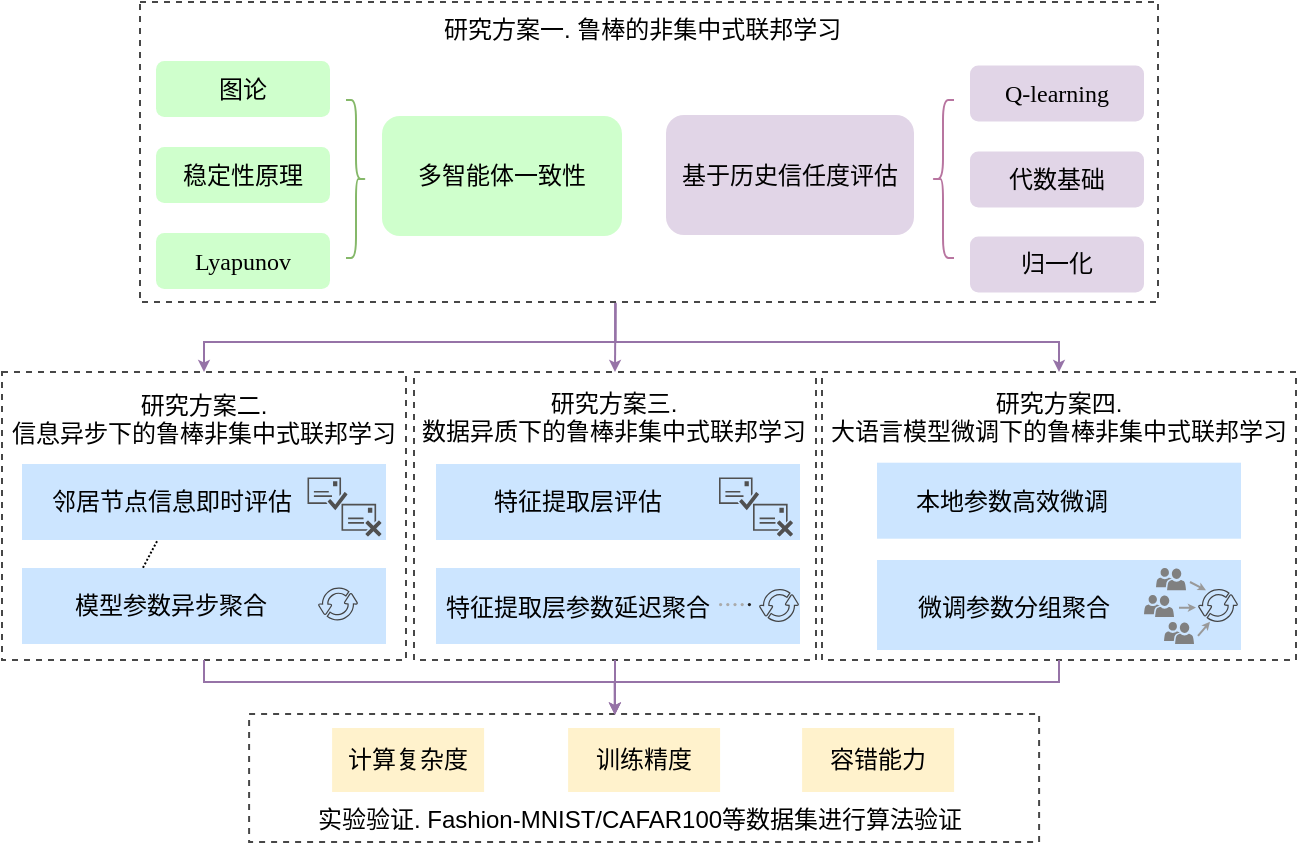 <mxfile version="26.1.1">
  <diagram name="第 1 页" id="P3lEEP5_8HbprJanwuoM">
    <mxGraphModel dx="1012" dy="536" grid="0" gridSize="10" guides="1" tooltips="1" connect="1" arrows="1" fold="1" page="1" pageScale="1" pageWidth="827" pageHeight="1169" math="0" shadow="0">
      <root>
        <mxCell id="0" />
        <mxCell id="1" parent="0" />
        <mxCell id="4K6aIHyUYfTe9VF1dalO-5" value="" style="rounded=0;whiteSpace=wrap;html=1;dashed=1;strokeColor=light-dark(#474747,#FFFFFF);" vertex="1" parent="1">
          <mxGeometry x="487" y="252" width="237" height="144" as="geometry" />
        </mxCell>
        <mxCell id="4K6aIHyUYfTe9VF1dalO-4" value="" style="rounded=0;whiteSpace=wrap;html=1;dashed=1;strokeColor=light-dark(#474747,#FFFFFF);" vertex="1" parent="1">
          <mxGeometry x="283" y="252" width="201" height="144" as="geometry" />
        </mxCell>
        <mxCell id="21Fkpg5qVAJAVFTfusw3-55" value="" style="rounded=0;whiteSpace=wrap;html=1;dashed=1;strokeColor=light-dark(#474747,#FFFFFF);" parent="1" vertex="1">
          <mxGeometry x="200.55" y="423" width="395" height="64" as="geometry" />
        </mxCell>
        <mxCell id="21Fkpg5qVAJAVFTfusw3-31" value="" style="rounded=0;whiteSpace=wrap;html=1;dashed=1;strokeColor=light-dark(#474747,#FFFFFF);" parent="1" vertex="1">
          <mxGeometry x="77" y="252" width="202" height="144" as="geometry" />
        </mxCell>
        <mxCell id="4K6aIHyUYfTe9VF1dalO-156" style="rounded=0;orthogonalLoop=1;jettySize=auto;html=1;entryX=0.5;entryY=0;entryDx=0;entryDy=0;exitX=0.467;exitY=1.003;exitDx=0;exitDy=0;fillColor=#A680B8;strokeColor=#9673A7;endSize=3;edgeStyle=orthogonalEdgeStyle;exitPerimeter=0;" edge="1" parent="1" source="21Fkpg5qVAJAVFTfusw3-15" target="21Fkpg5qVAJAVFTfusw3-31">
          <mxGeometry relative="1" as="geometry" />
        </mxCell>
        <mxCell id="4K6aIHyUYfTe9VF1dalO-158" style="rounded=0;orthogonalLoop=1;jettySize=auto;html=1;exitX=0.467;exitY=1.005;exitDx=0;exitDy=0;entryX=0.5;entryY=0;entryDx=0;entryDy=0;fillColor=#A680B8;strokeColor=#9673A7;endSize=3;edgeStyle=orthogonalEdgeStyle;exitPerimeter=0;" edge="1" parent="1" source="21Fkpg5qVAJAVFTfusw3-15" target="4K6aIHyUYfTe9VF1dalO-5">
          <mxGeometry relative="1" as="geometry" />
        </mxCell>
        <mxCell id="4K6aIHyUYfTe9VF1dalO-159" style="edgeStyle=orthogonalEdgeStyle;rounded=0;orthogonalLoop=1;jettySize=auto;html=1;entryX=0.5;entryY=0;entryDx=0;entryDy=0;strokeColor=#9673A7;exitX=0.467;exitY=1.002;exitDx=0;exitDy=0;exitPerimeter=0;targetPerimeterSpacing=0;endSize=3;" edge="1" parent="1" source="21Fkpg5qVAJAVFTfusw3-15" target="4K6aIHyUYfTe9VF1dalO-4">
          <mxGeometry relative="1" as="geometry">
            <Array as="points">
              <mxPoint x="383" y="217" />
            </Array>
          </mxGeometry>
        </mxCell>
        <mxCell id="21Fkpg5qVAJAVFTfusw3-15" value="" style="rounded=0;whiteSpace=wrap;html=1;dashed=1;strokeColor=light-dark(#474747,#FFFFFF);" parent="1" vertex="1">
          <mxGeometry x="146" y="67" width="509" height="150" as="geometry" />
        </mxCell>
        <mxCell id="21Fkpg5qVAJAVFTfusw3-3" value="多智能体一致性" style="rounded=1;whiteSpace=wrap;html=1;fillColor=light-dark(#CFFFCC,var(--ge-dark-color, #121212));strokeColor=none;" parent="1" vertex="1">
          <mxGeometry x="267" y="124" width="120" height="60" as="geometry" />
        </mxCell>
        <mxCell id="21Fkpg5qVAJAVFTfusw3-4" value="图论" style="rounded=1;whiteSpace=wrap;html=1;fillColor=light-dark(#CFFFCC,var(--ge-dark-color, #121212));strokeColor=none;fontFamily=Times New Roman;" parent="1" vertex="1">
          <mxGeometry x="154" y="96.5" width="87" height="28" as="geometry" />
        </mxCell>
        <mxCell id="21Fkpg5qVAJAVFTfusw3-5" value="稳定性原理" style="rounded=1;whiteSpace=wrap;html=1;fillColor=light-dark(#CFFFCC,var(--ge-dark-color, #121212));strokeColor=none;fontFamily=Times New Roman;" parent="1" vertex="1">
          <mxGeometry x="154" y="139.5" width="87" height="28" as="geometry" />
        </mxCell>
        <mxCell id="21Fkpg5qVAJAVFTfusw3-6" value="&lt;font face=&quot;Times New Roman&quot;&gt;Lyapunov&lt;/font&gt;" style="rounded=1;whiteSpace=wrap;html=1;fillColor=light-dark(#CFFFCC,var(--ge-dark-color, #121212));strokeColor=none;" parent="1" vertex="1">
          <mxGeometry x="154" y="182.5" width="87" height="28" as="geometry" />
        </mxCell>
        <mxCell id="21Fkpg5qVAJAVFTfusw3-8" value="" style="shape=curlyBracket;whiteSpace=wrap;html=1;rounded=1;flipH=1;labelPosition=right;verticalLabelPosition=middle;align=left;verticalAlign=middle;strokeColor=light-dark(#85B869,#FFFFFF);fontStyle=0" parent="1" vertex="1">
          <mxGeometry x="249" y="116" width="10" height="79" as="geometry" />
        </mxCell>
        <mxCell id="21Fkpg5qVAJAVFTfusw3-9" value="基于历史信任度评估" style="rounded=1;whiteSpace=wrap;html=1;fillColor=light-dark(#E1D5E7,var(--ge-dark-color, #121212));strokeColor=none;" parent="1" vertex="1">
          <mxGeometry x="409" y="123.5" width="124" height="60" as="geometry" />
        </mxCell>
        <mxCell id="21Fkpg5qVAJAVFTfusw3-10" value="" style="shape=curlyBracket;whiteSpace=wrap;html=1;rounded=1;labelPosition=left;verticalLabelPosition=middle;align=right;verticalAlign=middle;strokeColor=light-dark(#B875A0,#FFFFFF);" parent="1" vertex="1">
          <mxGeometry x="542" y="116" width="11" height="79" as="geometry" />
        </mxCell>
        <mxCell id="21Fkpg5qVAJAVFTfusw3-11" value="Q-learning" style="rounded=1;whiteSpace=wrap;html=1;fillColor=#E1D5E7;strokeColor=none;fontFamily=Times New Roman;" parent="1" vertex="1">
          <mxGeometry x="561" y="98.75" width="87" height="28" as="geometry" />
        </mxCell>
        <mxCell id="21Fkpg5qVAJAVFTfusw3-12" value="&lt;font style=&quot;color: rgb(0, 0, 0);&quot;&gt;代数基础&lt;/font&gt;" style="rounded=1;whiteSpace=wrap;html=1;fillColor=#E1D5E7;strokeColor=none;fontFamily=Times New Roman;" parent="1" vertex="1">
          <mxGeometry x="561" y="141.75" width="87" height="28" as="geometry" />
        </mxCell>
        <mxCell id="21Fkpg5qVAJAVFTfusw3-14" value="归一化" style="rounded=1;whiteSpace=wrap;html=1;fillColor=#E1D5E7;strokeColor=none;fontFamily=Times New Roman;" parent="1" vertex="1">
          <mxGeometry x="561" y="184.25" width="87" height="28" as="geometry" />
        </mxCell>
        <mxCell id="21Fkpg5qVAJAVFTfusw3-16" value="研究方案一. 鲁棒的非集中式联邦学习" style="text;whiteSpace=wrap;" parent="1" vertex="1">
          <mxGeometry x="296.3" y="67" width="203.5" height="25" as="geometry" />
        </mxCell>
        <mxCell id="21Fkpg5qVAJAVFTfusw3-34" value="" style="endArrow=none;dashed=1;html=1;dashPattern=1 1;strokeWidth=1;rounded=0;entryX=0.5;entryY=1;entryDx=0;entryDy=0;exitX=0.5;exitY=0;exitDx=0;exitDy=0;endSize=1;startSize=1;jumpSize=1;" parent="1" source="21Fkpg5qVAJAVFTfusw3-32" edge="1">
          <mxGeometry width="50" height="50" relative="1" as="geometry">
            <mxPoint x="140" y="364" as="sourcePoint" />
            <mxPoint x="167.0" y="313" as="targetPoint" />
          </mxGeometry>
        </mxCell>
        <mxCell id="21Fkpg5qVAJAVFTfusw3-37" value="研究方案二.&#xa;信息异步下的鲁棒非集中式联邦学习" style="text;whiteSpace=wrap;align=center;" parent="1" vertex="1">
          <mxGeometry x="79" y="255" width="198" height="38" as="geometry" />
        </mxCell>
        <mxCell id="21Fkpg5qVAJAVFTfusw3-44" value="研究方案三.&#xa;数据异质下的鲁棒非集中式联邦学习" style="text;whiteSpace=wrap;align=center;" parent="1" vertex="1">
          <mxGeometry x="282.98" y="254" width="200.03" height="40" as="geometry" />
        </mxCell>
        <mxCell id="21Fkpg5qVAJAVFTfusw3-52" value="计算复杂度" style="rounded=0;whiteSpace=wrap;html=1;fillColor=#FFF2CC;strokeColor=none;" parent="1" vertex="1">
          <mxGeometry x="242.05" y="430" width="76" height="32" as="geometry" />
        </mxCell>
        <mxCell id="21Fkpg5qVAJAVFTfusw3-53" value="&lt;font style=&quot;color: rgb(0, 0, 0);&quot;&gt;容错能力&lt;/font&gt;" style="rounded=0;whiteSpace=wrap;html=1;fillColor=#FFF2CC;strokeColor=none;" parent="1" vertex="1">
          <mxGeometry x="477.05" y="430" width="76" height="32" as="geometry" />
        </mxCell>
        <mxCell id="21Fkpg5qVAJAVFTfusw3-54" value="训练精度" style="rounded=0;whiteSpace=wrap;html=1;fillColor=#FFF2CC;strokeColor=none;" parent="1" vertex="1">
          <mxGeometry x="360.05" y="430" width="76" height="32" as="geometry" />
        </mxCell>
        <mxCell id="21Fkpg5qVAJAVFTfusw3-56" value="实验验证. Fashion-MNIST/CAFAR100等数据集进行算法验证" style="text;whiteSpace=wrap;" parent="1" vertex="1">
          <mxGeometry x="233.36" y="462" width="329.39" height="27" as="geometry" />
        </mxCell>
        <mxCell id="4K6aIHyUYfTe9VF1dalO-3" value="研究方案四.&#xa;大语言模型微调下的鲁棒非集中式联邦学习" style="text;whiteSpace=wrap;align=center;" vertex="1" parent="1">
          <mxGeometry x="490" y="254" width="231" height="40" as="geometry" />
        </mxCell>
        <mxCell id="4K6aIHyUYfTe9VF1dalO-6" value="" style="rounded=0;whiteSpace=wrap;html=1;fillColor=light-dark(#CCE5FF,var(--ge-dark-color, #121212));strokeColor=none;fontFamily=Times New Roman;" vertex="1" parent="1">
          <mxGeometry x="294" y="298" width="182" height="38" as="geometry" />
        </mxCell>
        <mxCell id="4K6aIHyUYfTe9VF1dalO-7" value="" style="rounded=0;whiteSpace=wrap;html=1;fillColor=light-dark(#CCE5FF,var(--ge-dark-color, #121212));strokeColor=none;fontFamily=Times New Roman;" vertex="1" parent="1">
          <mxGeometry x="294" y="350" width="182" height="38" as="geometry" />
        </mxCell>
        <mxCell id="4K6aIHyUYfTe9VF1dalO-103" value="&lt;span style=&quot;color: rgb(0, 0, 0); font-family: &amp;quot;Times New Roman&amp;quot;; font-size: 12px; font-style: normal; font-variant-ligatures: normal; font-variant-caps: normal; font-weight: 400; letter-spacing: normal; orphans: 2; text-align: center; text-indent: 0px; text-transform: none; widows: 2; word-spacing: 0px; -webkit-text-stroke-width: 0px; white-space: normal; text-decoration-thickness: initial; text-decoration-style: initial; text-decoration-color: initial; float: none; display: inline !important;&quot;&gt;特征提取层评估&lt;/span&gt;" style="text;whiteSpace=wrap;html=1;fillColor=none;" vertex="1" parent="1">
          <mxGeometry x="321.35" y="302.65" width="89.4" height="26.25" as="geometry" />
        </mxCell>
        <mxCell id="4K6aIHyUYfTe9VF1dalO-104" value="&lt;span style=&quot;color: rgb(0, 0, 0); font-family: &amp;quot;Times New Roman&amp;quot;; font-size: 12px; font-style: normal; font-variant-ligatures: normal; font-variant-caps: normal; font-weight: 400; letter-spacing: normal; orphans: 2; text-align: center; text-indent: 0px; text-transform: none; widows: 2; word-spacing: 0px; -webkit-text-stroke-width: 0px; white-space: normal; text-decoration-thickness: initial; text-decoration-style: initial; text-decoration-color: initial; float: none; display: inline !important;&quot;&gt;特征提取层参数延迟聚合&lt;/span&gt;" style="text;whiteSpace=wrap;html=1;" vertex="1" parent="1">
          <mxGeometry x="296.6" y="355.9" width="138.9" height="26.2" as="geometry" />
        </mxCell>
        <mxCell id="4K6aIHyUYfTe9VF1dalO-116" value="" style="html=1;verticalLabelPosition=bottom;labelBackgroundColor=#ffffff;verticalAlign=top;shadow=0;dashed=0;strokeWidth=1;shape=mxgraph.ios7ui.pageControl;fillColor=#222222;strokeColor=#aaaaaa;sketch=0;" vertex="1" parent="1">
          <mxGeometry x="435.5" y="365.8" width="16" height="5" as="geometry" />
        </mxCell>
        <mxCell id="4K6aIHyUYfTe9VF1dalO-123" value="" style="rounded=0;whiteSpace=wrap;html=1;fillColor=light-dark(#CCE5FF,var(--ge-dark-color, #121212));strokeColor=none;fontFamily=Times New Roman;" vertex="1" parent="1">
          <mxGeometry x="87" y="298" width="182" height="38" as="geometry" />
        </mxCell>
        <mxCell id="4K6aIHyUYfTe9VF1dalO-124" value="" style="rounded=0;whiteSpace=wrap;html=1;fillColor=light-dark(#CCE5FF,var(--ge-dark-color, #121212));strokeColor=none;fontFamily=Times New Roman;" vertex="1" parent="1">
          <mxGeometry x="87" y="350" width="182" height="38" as="geometry" />
        </mxCell>
        <mxCell id="4K6aIHyUYfTe9VF1dalO-125" value="" style="rounded=0;whiteSpace=wrap;html=1;fillColor=light-dark(#CCE5FF,var(--ge-dark-color, #121212));strokeColor=none;fontFamily=Times New Roman;" vertex="1" parent="1">
          <mxGeometry x="514.5" y="297.35" width="182" height="38" as="geometry" />
        </mxCell>
        <mxCell id="4K6aIHyUYfTe9VF1dalO-126" value="" style="rounded=0;whiteSpace=wrap;html=1;fillColor=light-dark(#CCE5FF,var(--ge-dark-color, #121212));strokeColor=none;fontFamily=Times New Roman;" vertex="1" parent="1">
          <mxGeometry x="514.5" y="346" width="182" height="45" as="geometry" />
        </mxCell>
        <mxCell id="4K6aIHyUYfTe9VF1dalO-127" value="&lt;span style=&quot;color: rgb(0, 0, 0); font-family: &amp;quot;Times New Roman&amp;quot;; font-size: 12px; font-style: normal; font-variant-ligatures: normal; font-variant-caps: normal; font-weight: 400; letter-spacing: normal; orphans: 2; text-align: center; text-indent: 0px; text-transform: none; widows: 2; word-spacing: 0px; -webkit-text-stroke-width: 0px; white-space: normal; text-decoration-thickness: initial; text-decoration-style: initial; text-decoration-color: initial; float: none; display: inline !important;&quot;&gt;邻居节点信息即时评估&lt;/span&gt;" style="text;whiteSpace=wrap;html=1;fillColor=none;" vertex="1" parent="1">
          <mxGeometry x="100.0" y="302.65" width="123.7" height="27.4" as="geometry" />
        </mxCell>
        <mxCell id="4K6aIHyUYfTe9VF1dalO-128" value="&lt;span style=&quot;color: rgb(0, 0, 0); font-family: &amp;quot;Times New Roman&amp;quot;; font-size: 12px; font-style: normal; font-variant-ligatures: normal; font-variant-caps: normal; font-weight: 400; letter-spacing: normal; orphans: 2; text-indent: 0px; text-transform: none; widows: 2; word-spacing: 0px; -webkit-text-stroke-width: 0px; white-space: normal; text-decoration-thickness: initial; text-decoration-style: initial; text-decoration-color: initial; float: none; display: inline !important;&quot;&gt;模型参数异步聚合&lt;/span&gt;" style="text;whiteSpace=wrap;html=1;fillColor=none;align=center;" vertex="1" parent="1">
          <mxGeometry x="109.5" y="355.45" width="104.7" height="25.7" as="geometry" />
        </mxCell>
        <mxCell id="4K6aIHyUYfTe9VF1dalO-129" value="&lt;span style=&quot;color: rgb(0, 0, 0); font-family: &amp;quot;Times New Roman&amp;quot;; font-size: 12px; font-style: normal; font-variant-ligatures: normal; font-variant-caps: normal; font-weight: 400; letter-spacing: normal; orphans: 2; text-align: center; text-indent: 0px; text-transform: none; widows: 2; word-spacing: 0px; -webkit-text-stroke-width: 0px; white-space: normal; text-decoration-thickness: initial; text-decoration-style: initial; text-decoration-color: initial; float: none; display: inline !important;&quot;&gt;本地参数高效微调&lt;/span&gt;" style="text;whiteSpace=wrap;html=1;fillColor=none;" vertex="1" parent="1">
          <mxGeometry x="531.94" y="302.65" width="102" height="26.4" as="geometry" />
        </mxCell>
        <mxCell id="4K6aIHyUYfTe9VF1dalO-131" value="&lt;div style=&quot;text-align: center;&quot;&gt;&lt;span style=&quot;font-family: &amp;quot;Times New Roman&amp;quot;; background-color: transparent; color: light-dark(rgb(0, 0, 0), rgb(255, 255, 255));&quot;&gt;微调参数&lt;/span&gt;&lt;span style=&quot;background-color: transparent; color: light-dark(rgb(0, 0, 0), rgb(255, 255, 255));&quot;&gt;&lt;font face=&quot;Times New Roman&quot;&gt;分组聚合&lt;/font&gt;&lt;/span&gt;&lt;/div&gt;" style="text;whiteSpace=wrap;html=1;fillColor=none;" vertex="1" parent="1">
          <mxGeometry x="533.0" y="355.9" width="99.88" height="26.4" as="geometry" />
        </mxCell>
        <mxCell id="4K6aIHyUYfTe9VF1dalO-138" value="" style="shape=image;html=1;verticalAlign=top;verticalLabelPosition=bottom;labelBackgroundColor=#ffffff;imageAspect=0;aspect=fixed;image=https://cdn2.iconfinder.com/data/icons/competitive-strategy-and-corporate-training/512/736_Efficiency_management_processing_productivity_project_Business_Management-128.png;fillColor=#666666;" vertex="1" parent="1">
          <mxGeometry x="661" y="305.35" width="21" height="21" as="geometry" />
        </mxCell>
        <mxCell id="4K6aIHyUYfTe9VF1dalO-140" value="" style="sketch=0;pointerEvents=1;shadow=0;dashed=0;html=1;strokeColor=none;fillColor=#505050;labelPosition=center;verticalLabelPosition=bottom;verticalAlign=top;outlineConnect=0;align=center;shape=mxgraph.office.concepts.email_approved;aspect=fixed;" vertex="1" parent="1">
          <mxGeometry x="229.75" y="304.75" width="20" height="16.43" as="geometry" />
        </mxCell>
        <mxCell id="4K6aIHyUYfTe9VF1dalO-141" value="" style="sketch=0;pointerEvents=1;shadow=0;dashed=0;html=1;strokeColor=none;fillColor=#505050;labelPosition=center;verticalLabelPosition=bottom;verticalAlign=top;outlineConnect=0;align=center;shape=mxgraph.office.concepts.email_rejected;aspect=fixed;" vertex="1" parent="1">
          <mxGeometry x="246.75" y="317.92" width="20" height="16.36" as="geometry" />
        </mxCell>
        <mxCell id="4K6aIHyUYfTe9VF1dalO-142" value="" style="sketch=0;pointerEvents=1;shadow=0;dashed=0;html=1;strokeColor=none;fillColor=#505050;labelPosition=center;verticalLabelPosition=bottom;verticalAlign=top;outlineConnect=0;align=center;shape=mxgraph.office.concepts.email_approved;aspect=fixed;" vertex="1" parent="1">
          <mxGeometry x="435.5" y="304.75" width="20" height="16.43" as="geometry" />
        </mxCell>
        <mxCell id="4K6aIHyUYfTe9VF1dalO-143" value="" style="sketch=0;pointerEvents=1;shadow=0;dashed=0;html=1;strokeColor=none;fillColor=#505050;labelPosition=center;verticalLabelPosition=bottom;verticalAlign=top;outlineConnect=0;align=center;shape=mxgraph.office.concepts.email_rejected;aspect=fixed;" vertex="1" parent="1">
          <mxGeometry x="452.5" y="317.92" width="20" height="16.36" as="geometry" />
        </mxCell>
        <mxCell id="4K6aIHyUYfTe9VF1dalO-145" value="" style="sketch=0;pointerEvents=1;shadow=0;dashed=0;html=1;strokeColor=none;fillColor=#434445;aspect=fixed;labelPosition=center;verticalLabelPosition=bottom;verticalAlign=top;align=center;outlineConnect=0;shape=mxgraph.vvd.business_continuity_data_protection;" vertex="1" parent="1">
          <mxGeometry x="235" y="359.7" width="20" height="17.2" as="geometry" />
        </mxCell>
        <mxCell id="4K6aIHyUYfTe9VF1dalO-146" value="" style="sketch=0;pointerEvents=1;shadow=0;dashed=0;html=1;strokeColor=none;fillColor=#434445;aspect=fixed;labelPosition=center;verticalLabelPosition=bottom;verticalAlign=top;align=center;outlineConnect=0;shape=mxgraph.vvd.business_continuity_data_protection;" vertex="1" parent="1">
          <mxGeometry x="455.5" y="360.4" width="20" height="17.2" as="geometry" />
        </mxCell>
        <mxCell id="4K6aIHyUYfTe9VF1dalO-147" value="" style="sketch=0;pointerEvents=1;shadow=0;dashed=0;html=1;strokeColor=none;fillColor=#434445;aspect=fixed;labelPosition=center;verticalLabelPosition=bottom;verticalAlign=top;align=center;outlineConnect=0;shape=mxgraph.vvd.business_continuity_data_protection;" vertex="1" parent="1">
          <mxGeometry x="675" y="360.4" width="20" height="17.2" as="geometry" />
        </mxCell>
        <mxCell id="4K6aIHyUYfTe9VF1dalO-148" value="" style="sketch=0;pointerEvents=1;shadow=0;dashed=0;html=1;strokeColor=none;labelPosition=center;verticalLabelPosition=bottom;verticalAlign=top;align=center;fillColor=#808080;shape=mxgraph.mscae.intune.user_group;aspect=fixed;" vertex="1" parent="1">
          <mxGeometry x="654" y="350" width="15" height="11.1" as="geometry" />
        </mxCell>
        <mxCell id="4K6aIHyUYfTe9VF1dalO-149" value="" style="sketch=0;pointerEvents=1;shadow=0;dashed=0;html=1;strokeColor=none;labelPosition=center;verticalLabelPosition=bottom;verticalAlign=top;align=center;fillColor=#808080;shape=mxgraph.mscae.intune.user_group;aspect=fixed;" vertex="1" parent="1">
          <mxGeometry x="648" y="363.45" width="15" height="11.1" as="geometry" />
        </mxCell>
        <mxCell id="4K6aIHyUYfTe9VF1dalO-150" value="" style="sketch=0;pointerEvents=1;shadow=0;dashed=0;html=1;strokeColor=none;labelPosition=center;verticalLabelPosition=bottom;verticalAlign=top;align=center;fillColor=#808080;shape=mxgraph.mscae.intune.user_group;aspect=fixed;" vertex="1" parent="1">
          <mxGeometry x="658" y="376.9" width="15" height="11.1" as="geometry" />
        </mxCell>
        <mxCell id="4K6aIHyUYfTe9VF1dalO-152" value="" style="endArrow=classic;html=1;rounded=0;endSize=1;strokeColor=#999999;" edge="1" parent="1">
          <mxGeometry width="50" height="50" relative="1" as="geometry">
            <mxPoint x="671" y="357" as="sourcePoint" />
            <mxPoint x="679" y="361.1" as="targetPoint" />
          </mxGeometry>
        </mxCell>
        <mxCell id="4K6aIHyUYfTe9VF1dalO-153" value="" style="endArrow=classic;html=1;rounded=0;endSize=1;strokeColor=#999999;" edge="1" parent="1">
          <mxGeometry width="50" height="50" relative="1" as="geometry">
            <mxPoint x="665.5" y="369.88" as="sourcePoint" />
            <mxPoint x="674" y="369.8" as="targetPoint" />
          </mxGeometry>
        </mxCell>
        <mxCell id="4K6aIHyUYfTe9VF1dalO-154" value="" style="endArrow=classic;html=1;rounded=0;endSize=1;strokeColor=#999999;" edge="1" parent="1">
          <mxGeometry width="50" height="50" relative="1" as="geometry">
            <mxPoint x="675" y="383.9" as="sourcePoint" />
            <mxPoint x="681" y="376.9" as="targetPoint" />
          </mxGeometry>
        </mxCell>
        <mxCell id="4K6aIHyUYfTe9VF1dalO-163" style="edgeStyle=orthogonalEdgeStyle;rounded=0;orthogonalLoop=1;jettySize=auto;html=1;entryX=0.463;entryY=0.004;entryDx=0;entryDy=0;entryPerimeter=0;strokeColor=#9673A7;endSize=3;" edge="1" parent="1" source="4K6aIHyUYfTe9VF1dalO-4" target="21Fkpg5qVAJAVFTfusw3-55">
          <mxGeometry relative="1" as="geometry" />
        </mxCell>
        <mxCell id="4K6aIHyUYfTe9VF1dalO-164" style="edgeStyle=orthogonalEdgeStyle;rounded=0;orthogonalLoop=1;jettySize=auto;html=1;entryX=0.463;entryY=0.004;entryDx=0;entryDy=0;entryPerimeter=0;strokeColor=#9673A7;endSize=3;" edge="1" parent="1" source="4K6aIHyUYfTe9VF1dalO-5" target="21Fkpg5qVAJAVFTfusw3-55">
          <mxGeometry relative="1" as="geometry">
            <Array as="points">
              <mxPoint x="606" y="407" />
              <mxPoint x="383" y="407" />
            </Array>
          </mxGeometry>
        </mxCell>
        <mxCell id="4K6aIHyUYfTe9VF1dalO-165" style="edgeStyle=orthogonalEdgeStyle;rounded=0;orthogonalLoop=1;jettySize=auto;html=1;entryX=0.463;entryY=0.007;entryDx=0;entryDy=0;entryPerimeter=0;strokeColor=#9673A7;endSize=3;" edge="1" parent="1" source="21Fkpg5qVAJAVFTfusw3-31" target="21Fkpg5qVAJAVFTfusw3-55">
          <mxGeometry relative="1" as="geometry">
            <Array as="points">
              <mxPoint x="178" y="407" />
              <mxPoint x="383" y="407" />
            </Array>
          </mxGeometry>
        </mxCell>
      </root>
    </mxGraphModel>
  </diagram>
</mxfile>
